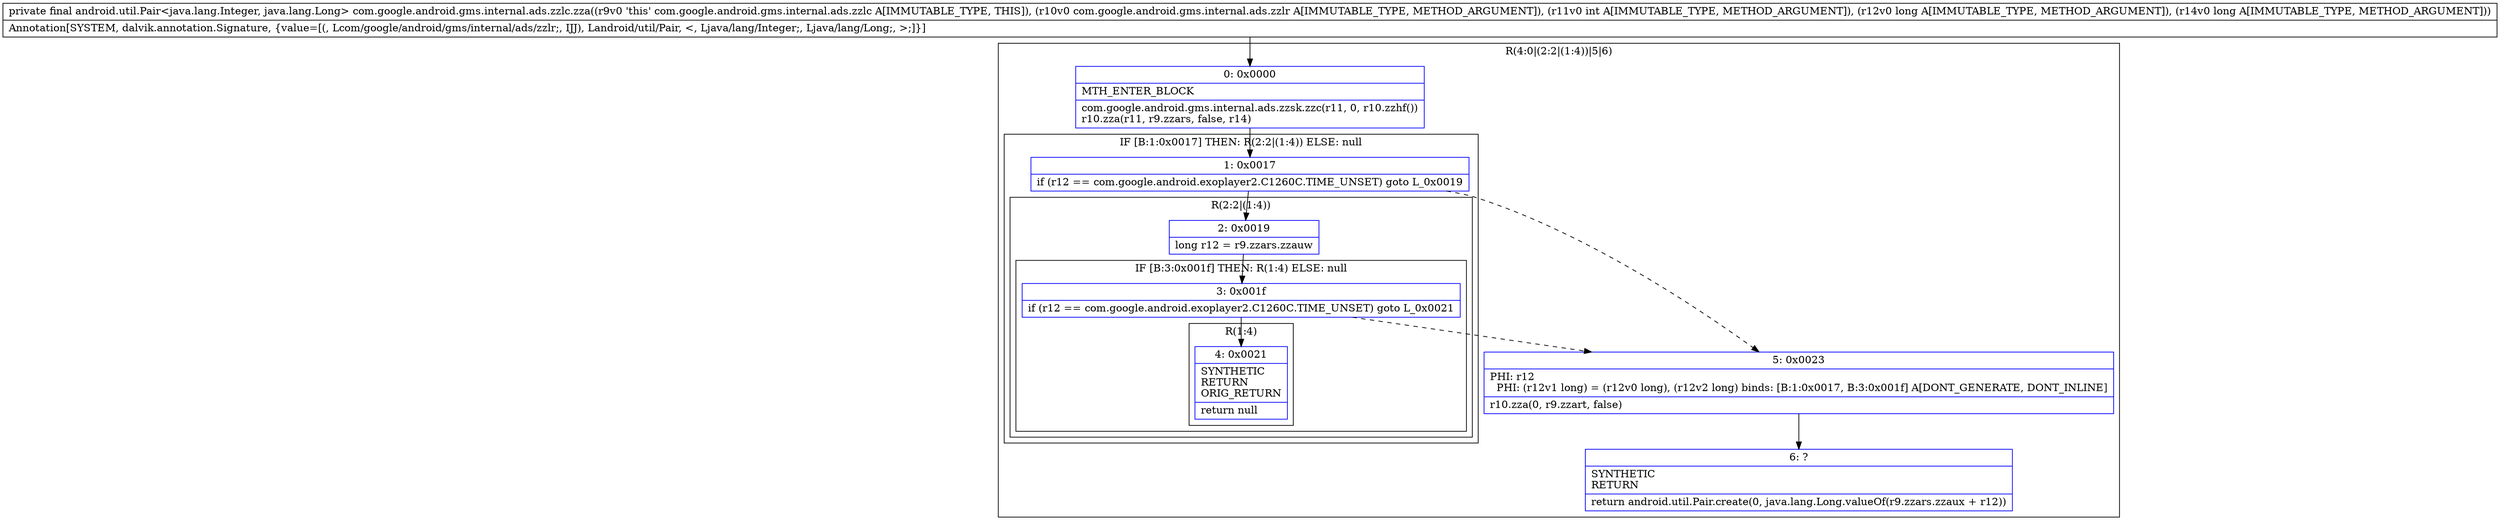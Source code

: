 digraph "CFG forcom.google.android.gms.internal.ads.zzlc.zza(Lcom\/google\/android\/gms\/internal\/ads\/zzlr;IJJ)Landroid\/util\/Pair;" {
subgraph cluster_Region_835817713 {
label = "R(4:0|(2:2|(1:4))|5|6)";
node [shape=record,color=blue];
Node_0 [shape=record,label="{0\:\ 0x0000|MTH_ENTER_BLOCK\l|com.google.android.gms.internal.ads.zzsk.zzc(r11, 0, r10.zzhf())\lr10.zza(r11, r9.zzars, false, r14)\l}"];
subgraph cluster_IfRegion_1606152068 {
label = "IF [B:1:0x0017] THEN: R(2:2|(1:4)) ELSE: null";
node [shape=record,color=blue];
Node_1 [shape=record,label="{1\:\ 0x0017|if (r12 == com.google.android.exoplayer2.C1260C.TIME_UNSET) goto L_0x0019\l}"];
subgraph cluster_Region_362190580 {
label = "R(2:2|(1:4))";
node [shape=record,color=blue];
Node_2 [shape=record,label="{2\:\ 0x0019|long r12 = r9.zzars.zzauw\l}"];
subgraph cluster_IfRegion_1802285883 {
label = "IF [B:3:0x001f] THEN: R(1:4) ELSE: null";
node [shape=record,color=blue];
Node_3 [shape=record,label="{3\:\ 0x001f|if (r12 == com.google.android.exoplayer2.C1260C.TIME_UNSET) goto L_0x0021\l}"];
subgraph cluster_Region_1443356863 {
label = "R(1:4)";
node [shape=record,color=blue];
Node_4 [shape=record,label="{4\:\ 0x0021|SYNTHETIC\lRETURN\lORIG_RETURN\l|return null\l}"];
}
}
}
}
Node_5 [shape=record,label="{5\:\ 0x0023|PHI: r12 \l  PHI: (r12v1 long) = (r12v0 long), (r12v2 long) binds: [B:1:0x0017, B:3:0x001f] A[DONT_GENERATE, DONT_INLINE]\l|r10.zza(0, r9.zzart, false)\l}"];
Node_6 [shape=record,label="{6\:\ ?|SYNTHETIC\lRETURN\l|return android.util.Pair.create(0, java.lang.Long.valueOf(r9.zzars.zzaux + r12))\l}"];
}
MethodNode[shape=record,label="{private final android.util.Pair\<java.lang.Integer, java.lang.Long\> com.google.android.gms.internal.ads.zzlc.zza((r9v0 'this' com.google.android.gms.internal.ads.zzlc A[IMMUTABLE_TYPE, THIS]), (r10v0 com.google.android.gms.internal.ads.zzlr A[IMMUTABLE_TYPE, METHOD_ARGUMENT]), (r11v0 int A[IMMUTABLE_TYPE, METHOD_ARGUMENT]), (r12v0 long A[IMMUTABLE_TYPE, METHOD_ARGUMENT]), (r14v0 long A[IMMUTABLE_TYPE, METHOD_ARGUMENT]))  | Annotation[SYSTEM, dalvik.annotation.Signature, \{value=[(, Lcom\/google\/android\/gms\/internal\/ads\/zzlr;, IJJ), Landroid\/util\/Pair, \<, Ljava\/lang\/Integer;, Ljava\/lang\/Long;, \>;]\}]\l}"];
MethodNode -> Node_0;
Node_0 -> Node_1;
Node_1 -> Node_2;
Node_1 -> Node_5[style=dashed];
Node_2 -> Node_3;
Node_3 -> Node_4;
Node_3 -> Node_5[style=dashed];
Node_5 -> Node_6;
}

